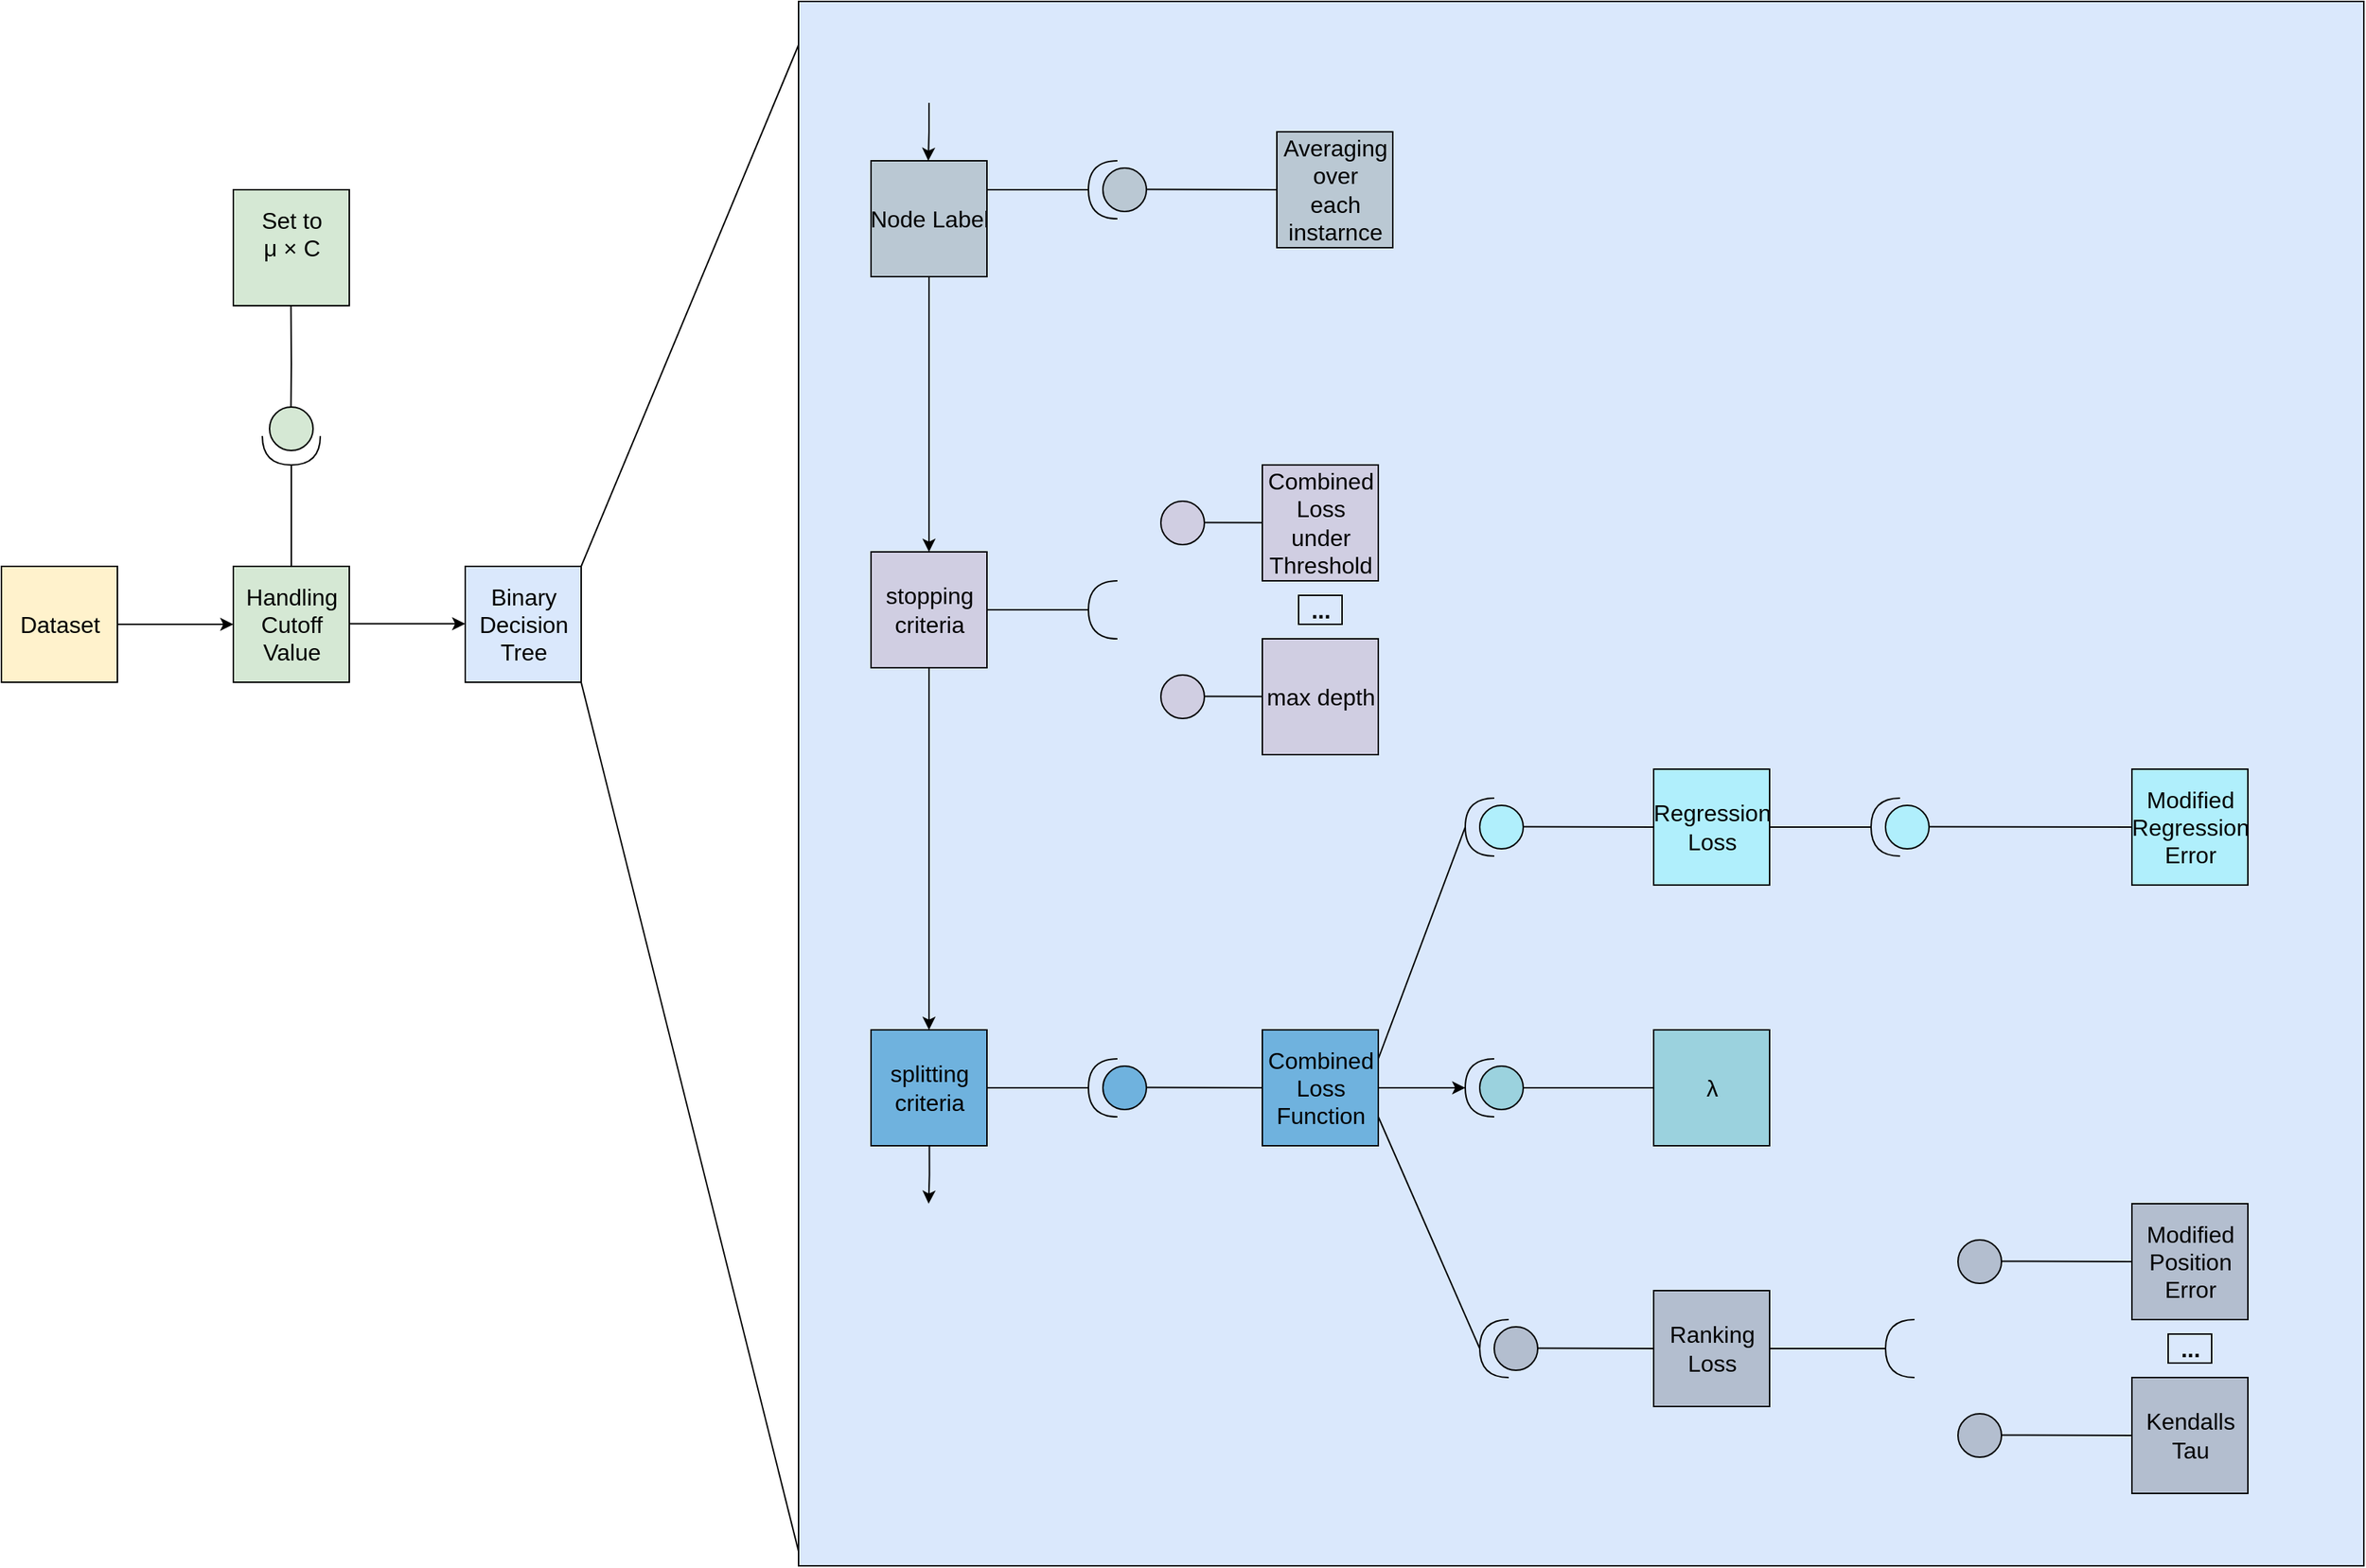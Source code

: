 <mxfile version="15.9.6" type="github">
  <diagram id="wFE0QG_FPsp0jaGvCLVb" name="Page-1">
    <mxGraphModel dx="1930" dy="1430" grid="1" gridSize="10" guides="1" tooltips="1" connect="1" arrows="1" fold="1" page="1" pageScale="1" pageWidth="850" pageHeight="1100" math="0" shadow="0">
      <root>
        <mxCell id="0" />
        <mxCell id="1" parent="0" />
        <mxCell id="tZ7djmpZorgxgHxO5tKS-135" value="" style="html=1;rounded=0;fontSize=16;fillColor=#dae8fc;strokeColor=#000000;" parent="1" vertex="1">
          <mxGeometry x="600" y="10" width="1080" height="1080" as="geometry" />
        </mxCell>
        <mxCell id="tZ7djmpZorgxgHxO5tKS-25" value="" style="edgeStyle=orthogonalEdgeStyle;rounded=0;orthogonalLoop=1;jettySize=auto;html=1;fontSize=16;strokeColor=#000000;" parent="1" source="tZ7djmpZorgxgHxO5tKS-6" target="tZ7djmpZorgxgHxO5tKS-11" edge="1">
          <mxGeometry relative="1" as="geometry" />
        </mxCell>
        <mxCell id="tZ7djmpZorgxgHxO5tKS-6" value="Dataset" style="html=1;rounded=0;rotation=0;fontSize=16;fillColor=#fff2cc;strokeColor=#000000;" parent="1" vertex="1">
          <mxGeometry x="50" y="400" width="80" height="80" as="geometry" />
        </mxCell>
        <mxCell id="tZ7djmpZorgxgHxO5tKS-11" value="Handling&lt;br style=&quot;font-size: 16px;&quot;&gt;Cutoff&lt;br style=&quot;font-size: 16px;&quot;&gt;Value" style="html=1;rounded=0;fontSize=16;fillColor=#d5e8d4;strokeColor=#000000;" parent="1" vertex="1">
          <mxGeometry x="210" y="400" width="80" height="80" as="geometry" />
        </mxCell>
        <mxCell id="tZ7djmpZorgxgHxO5tKS-31" value="Set to&lt;br style=&quot;font-size: 16px;&quot;&gt;μ&amp;nbsp;&lt;span style=&quot;font-size: 16px;&quot;&gt;× C&lt;br style=&quot;font-size: 16px;&quot;&gt;&lt;br style=&quot;font-size: 16px;&quot;&gt;&lt;/span&gt;" style="html=1;rounded=0;fontSize=16;fillColor=#d5e8d4;strokeColor=#000000;" parent="1" vertex="1">
          <mxGeometry x="210" y="140" width="80" height="80" as="geometry" />
        </mxCell>
        <mxCell id="tZ7djmpZorgxgHxO5tKS-32" value="" style="edgeStyle=orthogonalEdgeStyle;rounded=0;orthogonalLoop=1;jettySize=auto;html=1;fontSize=16;strokeColor=#000000;" parent="1" edge="1">
          <mxGeometry relative="1" as="geometry">
            <mxPoint x="290.0" y="439.66" as="sourcePoint" />
            <mxPoint x="370" y="439.66" as="targetPoint" />
          </mxGeometry>
        </mxCell>
        <mxCell id="tZ7djmpZorgxgHxO5tKS-33" value="Binary&lt;br style=&quot;font-size: 16px;&quot;&gt;Decision&lt;br style=&quot;font-size: 16px;&quot;&gt;Tree" style="html=1;rounded=0;fontSize=16;fillColor=#dae8fc;strokeColor=#000000;" parent="1" vertex="1">
          <mxGeometry x="370" y="400" width="80" height="80" as="geometry" />
        </mxCell>
        <mxCell id="tZ7djmpZorgxgHxO5tKS-34" value="" style="endArrow=none;html=1;rounded=0;entryX=1;entryY=0;entryDx=0;entryDy=0;fontSize=16;strokeColor=#000000;" parent="1" target="tZ7djmpZorgxgHxO5tKS-33" edge="1">
          <mxGeometry relative="1" as="geometry">
            <mxPoint x="600" y="40" as="sourcePoint" />
            <mxPoint x="259.76" y="300" as="targetPoint" />
          </mxGeometry>
        </mxCell>
        <mxCell id="tZ7djmpZorgxgHxO5tKS-35" value="" style="endArrow=none;html=1;rounded=0;fontSize=16;strokeColor=#000000;" parent="1" edge="1">
          <mxGeometry relative="1" as="geometry">
            <mxPoint x="450" y="480" as="sourcePoint" />
            <mxPoint x="600" y="1080" as="targetPoint" />
          </mxGeometry>
        </mxCell>
        <mxCell id="tZ7djmpZorgxgHxO5tKS-48" value="" style="edgeStyle=orthogonalEdgeStyle;rounded=0;orthogonalLoop=1;jettySize=auto;html=1;fontSize=16;strokeColor=#000000;" parent="1" source="tZ7djmpZorgxgHxO5tKS-36" target="tZ7djmpZorgxgHxO5tKS-47" edge="1">
          <mxGeometry relative="1" as="geometry" />
        </mxCell>
        <mxCell id="tZ7djmpZorgxgHxO5tKS-36" value="Node Label" style="html=1;rounded=0;fontSize=16;fillColor=#bac8d3;strokeColor=#000000;" parent="1" vertex="1">
          <mxGeometry x="650" y="120" width="80" height="80" as="geometry" />
        </mxCell>
        <mxCell id="tZ7djmpZorgxgHxO5tKS-29" value="" style="ellipse;fillColor=#bac8d3;strokeColor=#000000;fontSize=16;" parent="1" vertex="1">
          <mxGeometry x="810" y="125" width="30" height="30" as="geometry" />
        </mxCell>
        <mxCell id="tZ7djmpZorgxgHxO5tKS-30" value="" style="endArrow=none;html=1;rounded=0;entryX=0.5;entryY=0;entryDx=0;entryDy=0;fontSize=16;strokeColor=#000000;" parent="1" edge="1">
          <mxGeometry relative="1" as="geometry">
            <mxPoint x="930" y="140" as="sourcePoint" />
            <mxPoint x="840" y="139.76" as="targetPoint" />
          </mxGeometry>
        </mxCell>
        <mxCell id="tZ7djmpZorgxgHxO5tKS-46" value="Averaging&lt;br style=&quot;font-size: 16px;&quot;&gt;over&lt;br style=&quot;font-size: 16px;&quot;&gt;each&lt;br style=&quot;font-size: 16px;&quot;&gt;instarnce" style="html=1;rounded=0;fontSize=16;fillColor=#bac8d3;strokeColor=#000000;" parent="1" vertex="1">
          <mxGeometry x="930" y="100" width="80" height="80" as="geometry" />
        </mxCell>
        <mxCell id="tZ7djmpZorgxgHxO5tKS-44" value="" style="ellipse;fillColor=#d5e8d4;strokeColor=#000000;fontSize=16;" parent="1" vertex="1">
          <mxGeometry x="235" y="290" width="30" height="30" as="geometry" />
        </mxCell>
        <mxCell id="tZ7djmpZorgxgHxO5tKS-45" value="" style="endArrow=none;html=1;rounded=0;entryX=0.5;entryY=0;entryDx=0;entryDy=0;exitX=1;exitY=0.5;exitDx=0;exitDy=0;exitPerimeter=0;fontSize=16;strokeColor=#000000;" parent="1" edge="1">
          <mxGeometry relative="1" as="geometry">
            <mxPoint x="249.76" y="220" as="sourcePoint" />
            <mxPoint x="249.76" y="290" as="targetPoint" />
            <Array as="points">
              <mxPoint x="250" y="260" />
            </Array>
          </mxGeometry>
        </mxCell>
        <mxCell id="tZ7djmpZorgxgHxO5tKS-61" value="" style="edgeStyle=orthogonalEdgeStyle;rounded=0;orthogonalLoop=1;jettySize=auto;html=1;fontSize=16;strokeColor=#000000;" parent="1" source="tZ7djmpZorgxgHxO5tKS-47" target="tZ7djmpZorgxgHxO5tKS-60" edge="1">
          <mxGeometry relative="1" as="geometry" />
        </mxCell>
        <mxCell id="tZ7djmpZorgxgHxO5tKS-47" value="stopping&lt;br style=&quot;font-size: 16px;&quot;&gt;criteria" style="html=1;rounded=0;fontSize=16;fillColor=#d0cee2;strokeColor=#000000;" parent="1" vertex="1">
          <mxGeometry x="650" y="390" width="80" height="80" as="geometry" />
        </mxCell>
        <mxCell id="tZ7djmpZorgxgHxO5tKS-52" value="" style="ellipse;fillColor=#d0cee2;strokeColor=#000000;fontSize=16;" parent="1" vertex="1">
          <mxGeometry x="850" y="355" width="30" height="30" as="geometry" />
        </mxCell>
        <mxCell id="tZ7djmpZorgxgHxO5tKS-53" value="" style="endArrow=none;html=1;rounded=0;entryX=0.5;entryY=0;entryDx=0;entryDy=0;fontSize=16;strokeColor=#000000;" parent="1" edge="1">
          <mxGeometry relative="1" as="geometry">
            <mxPoint x="970" y="370" as="sourcePoint" />
            <mxPoint x="880" y="369.76" as="targetPoint" />
          </mxGeometry>
        </mxCell>
        <mxCell id="tZ7djmpZorgxgHxO5tKS-54" value="Combined&lt;br style=&quot;font-size: 16px;&quot;&gt;Loss&lt;br style=&quot;font-size: 16px;&quot;&gt;under&lt;br style=&quot;font-size: 16px;&quot;&gt;Threshold" style="html=1;rounded=0;fontSize=16;fillColor=#d0cee2;strokeColor=#000000;" parent="1" vertex="1">
          <mxGeometry x="920" y="330" width="80" height="80" as="geometry" />
        </mxCell>
        <mxCell id="tZ7djmpZorgxgHxO5tKS-56" value="" style="ellipse;fillColor=#d0cee2;strokeColor=#000000;fontSize=16;" parent="1" vertex="1">
          <mxGeometry x="850" y="475" width="30" height="30" as="geometry" />
        </mxCell>
        <mxCell id="tZ7djmpZorgxgHxO5tKS-57" value="" style="endArrow=none;html=1;rounded=0;entryX=0.5;entryY=0;entryDx=0;entryDy=0;fontSize=16;strokeColor=#000000;" parent="1" edge="1">
          <mxGeometry relative="1" as="geometry">
            <mxPoint x="970" y="490" as="sourcePoint" />
            <mxPoint x="880" y="489.76" as="targetPoint" />
          </mxGeometry>
        </mxCell>
        <mxCell id="tZ7djmpZorgxgHxO5tKS-58" value="max depth" style="html=1;rounded=0;fontSize=16;fillColor=#d0cee2;strokeColor=#000000;" parent="1" vertex="1">
          <mxGeometry x="920" y="450" width="80" height="80" as="geometry" />
        </mxCell>
        <mxCell id="tZ7djmpZorgxgHxO5tKS-59" value="&lt;font style=&quot;font-size: 16px&quot;&gt;&lt;b style=&quot;font-size: 16px;&quot;&gt;...&lt;/b&gt;&lt;/font&gt;" style="text;html=1;align=center;verticalAlign=middle;resizable=0;points=[];autosize=1;strokeColor=#000000;fillColor=none;fontSize=16;" parent="1" vertex="1">
          <mxGeometry x="945" y="420" width="30" height="20" as="geometry" />
        </mxCell>
        <mxCell id="tZ7djmpZorgxgHxO5tKS-60" value="splitting&lt;br style=&quot;font-size: 16px;&quot;&gt;criteria" style="html=1;rounded=0;fontSize=16;fillColor=#6FB2DE;strokeColor=#000000;" parent="1" vertex="1">
          <mxGeometry x="650" y="720" width="80" height="80" as="geometry" />
        </mxCell>
        <mxCell id="tZ7djmpZorgxgHxO5tKS-62" value="" style="shape=requiredInterface;html=1;verticalLabelPosition=bottom;sketch=0;rotation=90;direction=south;fontSize=16;strokeColor=#000000;" parent="1" vertex="1">
          <mxGeometry x="790" y="750" width="40" height="20" as="geometry" />
        </mxCell>
        <mxCell id="tZ7djmpZorgxgHxO5tKS-63" value="" style="endArrow=none;html=1;rounded=0;exitX=1;exitY=0.5;exitDx=0;exitDy=0;exitPerimeter=0;fontSize=16;strokeColor=#000000;" parent="1" source="tZ7djmpZorgxgHxO5tKS-62" edge="1">
          <mxGeometry relative="1" as="geometry">
            <mxPoint x="-40" y="340" as="sourcePoint" />
            <mxPoint x="730" y="760" as="targetPoint" />
          </mxGeometry>
        </mxCell>
        <mxCell id="tZ7djmpZorgxgHxO5tKS-64" value="" style="edgeStyle=orthogonalEdgeStyle;rounded=0;orthogonalLoop=1;jettySize=auto;html=1;fontSize=16;strokeColor=#000000;" parent="1" edge="1">
          <mxGeometry relative="1" as="geometry">
            <mxPoint x="690" y="80" as="sourcePoint" />
            <mxPoint x="689.5" y="120" as="targetPoint" />
            <Array as="points">
              <mxPoint x="690" y="100" />
            </Array>
          </mxGeometry>
        </mxCell>
        <mxCell id="tZ7djmpZorgxgHxO5tKS-65" value="" style="ellipse;fillColor=#6FB2DE;strokeColor=#000000;fontSize=16;" parent="1" vertex="1">
          <mxGeometry x="810" y="745" width="30" height="30" as="geometry" />
        </mxCell>
        <mxCell id="tZ7djmpZorgxgHxO5tKS-66" value="" style="endArrow=none;html=1;rounded=0;entryX=0.5;entryY=0;entryDx=0;entryDy=0;fontSize=16;strokeColor=#000000;" parent="1" edge="1">
          <mxGeometry relative="1" as="geometry">
            <mxPoint x="930" y="760" as="sourcePoint" />
            <mxPoint x="840" y="759.76" as="targetPoint" />
          </mxGeometry>
        </mxCell>
        <mxCell id="tZ7djmpZorgxgHxO5tKS-132" value="" style="edgeStyle=orthogonalEdgeStyle;rounded=0;orthogonalLoop=1;jettySize=auto;html=1;fontSize=16;strokeColor=#000000;" parent="1" source="tZ7djmpZorgxgHxO5tKS-67" target="tZ7djmpZorgxgHxO5tKS-81" edge="1">
          <mxGeometry relative="1" as="geometry" />
        </mxCell>
        <mxCell id="tZ7djmpZorgxgHxO5tKS-67" value="Combined&lt;br style=&quot;font-size: 16px;&quot;&gt;Loss&lt;br style=&quot;font-size: 16px;&quot;&gt;Function" style="html=1;rounded=0;fontSize=16;fillColor=#6FB2DE;strokeColor=#000000;" parent="1" vertex="1">
          <mxGeometry x="920" y="720" width="80" height="80" as="geometry" />
        </mxCell>
        <mxCell id="tZ7djmpZorgxgHxO5tKS-68" value="" style="shape=requiredInterface;html=1;verticalLabelPosition=bottom;sketch=0;rotation=90;direction=south;fontSize=16;strokeColor=#000000;" parent="1" vertex="1">
          <mxGeometry x="1050" y="570" width="40" height="20" as="geometry" />
        </mxCell>
        <mxCell id="tZ7djmpZorgxgHxO5tKS-69" value="" style="endArrow=none;html=1;rounded=0;exitX=1;exitY=0.5;exitDx=0;exitDy=0;exitPerimeter=0;entryX=1;entryY=0.25;entryDx=0;entryDy=0;fontSize=16;strokeColor=#000000;" parent="1" source="tZ7djmpZorgxgHxO5tKS-68" target="tZ7djmpZorgxgHxO5tKS-67" edge="1">
          <mxGeometry relative="1" as="geometry">
            <mxPoint x="230" y="200" as="sourcePoint" />
            <mxPoint x="1000" y="620" as="targetPoint" />
          </mxGeometry>
        </mxCell>
        <mxCell id="tZ7djmpZorgxgHxO5tKS-70" value="" style="shape=requiredInterface;html=1;verticalLabelPosition=bottom;sketch=0;rotation=90;direction=south;fontSize=16;strokeColor=#000000;" parent="1" vertex="1">
          <mxGeometry x="1060" y="930" width="40" height="20" as="geometry" />
        </mxCell>
        <mxCell id="tZ7djmpZorgxgHxO5tKS-71" value="" style="endArrow=none;html=1;rounded=0;exitX=1;exitY=0.5;exitDx=0;exitDy=0;exitPerimeter=0;entryX=1;entryY=0.75;entryDx=0;entryDy=0;fontSize=16;strokeColor=#000000;" parent="1" source="tZ7djmpZorgxgHxO5tKS-70" target="tZ7djmpZorgxgHxO5tKS-67" edge="1">
          <mxGeometry relative="1" as="geometry">
            <mxPoint x="255" y="500" as="sourcePoint" />
            <mxPoint x="1010" y="900" as="targetPoint" />
          </mxGeometry>
        </mxCell>
        <mxCell id="tZ7djmpZorgxgHxO5tKS-72" value="" style="ellipse;fillColor=#B0EFFC;strokeColor=#000000;fontSize=16;" parent="1" vertex="1">
          <mxGeometry x="1070" y="565" width="30" height="30" as="geometry" />
        </mxCell>
        <mxCell id="tZ7djmpZorgxgHxO5tKS-73" value="" style="endArrow=none;html=1;rounded=0;entryX=0.5;entryY=0;entryDx=0;entryDy=0;fontSize=16;strokeColor=#000000;" parent="1" edge="1">
          <mxGeometry relative="1" as="geometry">
            <mxPoint x="1190" y="580" as="sourcePoint" />
            <mxPoint x="1100" y="579.76" as="targetPoint" />
          </mxGeometry>
        </mxCell>
        <mxCell id="tZ7djmpZorgxgHxO5tKS-74" value="Regression&lt;br style=&quot;font-size: 16px;&quot;&gt;Loss" style="html=1;rounded=0;fontSize=16;fillColor=#B0EFFC;strokeColor=#000000;" parent="1" vertex="1">
          <mxGeometry x="1190" y="540" width="80" height="80" as="geometry" />
        </mxCell>
        <mxCell id="tZ7djmpZorgxgHxO5tKS-75" value="" style="ellipse;fillColor=#B3BECF;strokeColor=#000000;fontSize=16;" parent="1" vertex="1">
          <mxGeometry x="1080" y="925" width="30" height="30" as="geometry" />
        </mxCell>
        <mxCell id="tZ7djmpZorgxgHxO5tKS-76" value="" style="endArrow=none;html=1;rounded=0;entryX=0.5;entryY=0;entryDx=0;entryDy=0;fontSize=16;strokeColor=#000000;" parent="1" edge="1">
          <mxGeometry relative="1" as="geometry">
            <mxPoint x="1200" y="940" as="sourcePoint" />
            <mxPoint x="1110" y="939.76" as="targetPoint" />
          </mxGeometry>
        </mxCell>
        <mxCell id="tZ7djmpZorgxgHxO5tKS-77" value="Ranking&lt;br style=&quot;font-size: 16px;&quot;&gt;Loss" style="html=1;rounded=0;fontSize=16;fillColor=#B3BECF;strokeColor=#000000;" parent="1" vertex="1">
          <mxGeometry x="1190" y="900" width="80" height="80" as="geometry" />
        </mxCell>
        <mxCell id="tZ7djmpZorgxgHxO5tKS-78" value="" style="ellipse;fillColor=#9BD2DE;strokeColor=#000000;fontSize=16;" parent="1" vertex="1">
          <mxGeometry x="1070" y="745" width="30" height="30" as="geometry" />
        </mxCell>
        <mxCell id="tZ7djmpZorgxgHxO5tKS-79" value="" style="endArrow=none;html=1;rounded=0;exitX=0;exitY=0.5;exitDx=0;exitDy=0;fontSize=16;strokeColor=#000000;" parent="1" source="tZ7djmpZorgxgHxO5tKS-80" edge="1">
          <mxGeometry relative="1" as="geometry">
            <mxPoint x="1170.0" y="760" as="sourcePoint" />
            <mxPoint x="1100" y="760" as="targetPoint" />
          </mxGeometry>
        </mxCell>
        <mxCell id="tZ7djmpZorgxgHxO5tKS-80" value="&lt;font style=&quot;font-size: 16px;&quot;&gt;λ&lt;/font&gt;" style="html=1;rounded=0;fontSize=16;fillColor=#9BD2DE;strokeColor=#000000;" parent="1" vertex="1">
          <mxGeometry x="1190" y="720" width="80" height="80" as="geometry" />
        </mxCell>
        <mxCell id="tZ7djmpZorgxgHxO5tKS-81" value="" style="shape=requiredInterface;html=1;verticalLabelPosition=bottom;sketch=0;rotation=90;direction=south;fontSize=16;strokeColor=#000000;" parent="1" vertex="1">
          <mxGeometry x="1050" y="750" width="40" height="20" as="geometry" />
        </mxCell>
        <mxCell id="tZ7djmpZorgxgHxO5tKS-82" value="" style="endArrow=none;html=1;rounded=0;exitX=1;exitY=0.5;exitDx=0;exitDy=0;exitPerimeter=0;fontSize=16;strokeColor=#000000;" parent="1" source="tZ7djmpZorgxgHxO5tKS-81" edge="1">
          <mxGeometry relative="1" as="geometry">
            <mxPoint x="280" y="305" as="sourcePoint" />
            <mxPoint x="1010" y="760" as="targetPoint" />
          </mxGeometry>
        </mxCell>
        <mxCell id="tZ7djmpZorgxgHxO5tKS-114" value="" style="ellipse;fillColor=#B0EFFC;strokeColor=#000000;fontSize=16;" parent="1" vertex="1">
          <mxGeometry x="1350" y="565" width="30" height="30" as="geometry" />
        </mxCell>
        <mxCell id="tZ7djmpZorgxgHxO5tKS-115" value="" style="endArrow=none;html=1;rounded=0;entryX=0.5;entryY=0;entryDx=0;entryDy=0;exitX=0;exitY=0.5;exitDx=0;exitDy=0;fontSize=16;strokeColor=#000000;" parent="1" source="tZ7djmpZorgxgHxO5tKS-116" edge="1">
          <mxGeometry relative="1" as="geometry">
            <mxPoint x="1470" y="580" as="sourcePoint" />
            <mxPoint x="1380" y="579.76" as="targetPoint" />
          </mxGeometry>
        </mxCell>
        <mxCell id="tZ7djmpZorgxgHxO5tKS-116" value="Modified&lt;br style=&quot;font-size: 16px;&quot;&gt;Regression&lt;br style=&quot;font-size: 16px;&quot;&gt;Error" style="html=1;rounded=0;fontSize=16;fillColor=#B0EFFC;strokeColor=#000000;" parent="1" vertex="1">
          <mxGeometry x="1520" y="540" width="80" height="80" as="geometry" />
        </mxCell>
        <mxCell id="tZ7djmpZorgxgHxO5tKS-123" value="" style="ellipse;fillColor=#B3BECF;strokeColor=#000000;fontSize=16;" parent="1" vertex="1">
          <mxGeometry x="1400" y="865" width="30" height="30" as="geometry" />
        </mxCell>
        <mxCell id="tZ7djmpZorgxgHxO5tKS-124" value="" style="endArrow=none;html=1;rounded=0;entryX=0.5;entryY=0;entryDx=0;entryDy=0;fontSize=16;strokeColor=#000000;" parent="1" edge="1">
          <mxGeometry relative="1" as="geometry">
            <mxPoint x="1520" y="880" as="sourcePoint" />
            <mxPoint x="1430" y="879.76" as="targetPoint" />
          </mxGeometry>
        </mxCell>
        <mxCell id="tZ7djmpZorgxgHxO5tKS-125" value="Modified&lt;br style=&quot;font-size: 16px;&quot;&gt;Position&lt;br style=&quot;font-size: 16px;&quot;&gt;Error" style="html=1;rounded=0;fontSize=16;fillColor=#B3BECF;strokeColor=#000000;" parent="1" vertex="1">
          <mxGeometry x="1520" y="840" width="80" height="80" as="geometry" />
        </mxCell>
        <mxCell id="tZ7djmpZorgxgHxO5tKS-126" value="" style="ellipse;fillColor=#B3BECF;strokeColor=#000000;fontSize=16;" parent="1" vertex="1">
          <mxGeometry x="1400" y="985" width="30" height="30" as="geometry" />
        </mxCell>
        <mxCell id="tZ7djmpZorgxgHxO5tKS-127" value="" style="endArrow=none;html=1;rounded=0;entryX=0.5;entryY=0;entryDx=0;entryDy=0;fontSize=16;strokeColor=#000000;" parent="1" edge="1">
          <mxGeometry relative="1" as="geometry">
            <mxPoint x="1520" y="1000" as="sourcePoint" />
            <mxPoint x="1430" y="999.76" as="targetPoint" />
          </mxGeometry>
        </mxCell>
        <mxCell id="tZ7djmpZorgxgHxO5tKS-128" value="Kendalls&lt;br style=&quot;font-size: 16px;&quot;&gt;Tau" style="html=1;rounded=0;fontSize=16;fillColor=#B3BECF;strokeColor=#000000;" parent="1" vertex="1">
          <mxGeometry x="1520" y="960" width="80" height="80" as="geometry" />
        </mxCell>
        <mxCell id="tZ7djmpZorgxgHxO5tKS-130" value="&lt;font style=&quot;font-size: 16px&quot;&gt;&lt;b style=&quot;font-size: 16px;&quot;&gt;...&lt;/b&gt;&lt;/font&gt;" style="text;html=1;align=center;verticalAlign=middle;resizable=0;points=[];autosize=1;strokeColor=#000000;fillColor=none;fontSize=16;" parent="1" vertex="1">
          <mxGeometry x="1545" y="930" width="30" height="20" as="geometry" />
        </mxCell>
        <mxCell id="tZ7djmpZorgxgHxO5tKS-131" value="" style="edgeStyle=orthogonalEdgeStyle;rounded=0;orthogonalLoop=1;jettySize=auto;html=1;fontSize=16;strokeColor=#000000;" parent="1" edge="1">
          <mxGeometry relative="1" as="geometry">
            <mxPoint x="690.25" y="800" as="sourcePoint" />
            <mxPoint x="689.75" y="840" as="targetPoint" />
            <Array as="points">
              <mxPoint x="690.25" y="820" />
            </Array>
          </mxGeometry>
        </mxCell>
        <mxCell id="tZ7djmpZorgxgHxO5tKS-122" value="" style="endArrow=none;html=1;rounded=0;exitX=1;exitY=0.5;exitDx=0;exitDy=0;exitPerimeter=0;fontSize=16;entryX=1;entryY=0.5;entryDx=0;entryDy=0;strokeColor=#000000;" parent="1" source="tZ7djmpZorgxgHxO5tKS-121" edge="1" target="tZ7djmpZorgxgHxO5tKS-77">
          <mxGeometry relative="1" as="geometry">
            <mxPoint x="1330" y="810" as="sourcePoint" />
            <mxPoint x="1280" y="940" as="targetPoint" />
          </mxGeometry>
        </mxCell>
        <mxCell id="tZ7djmpZorgxgHxO5tKS-39" value="" style="shape=requiredInterface;html=1;verticalLabelPosition=bottom;sketch=0;rotation=90;direction=south;fontSize=16;strokeColor=#000000;" parent="1" vertex="1">
          <mxGeometry x="790" y="130" width="40" height="20" as="geometry" />
        </mxCell>
        <mxCell id="tZ7djmpZorgxgHxO5tKS-40" value="" style="endArrow=none;html=1;rounded=0;exitX=1;exitY=0.5;exitDx=0;exitDy=0;exitPerimeter=0;fontSize=16;strokeColor=#000000;" parent="1" source="tZ7djmpZorgxgHxO5tKS-39" edge="1">
          <mxGeometry relative="1" as="geometry">
            <mxPoint x="780" y="10" as="sourcePoint" />
            <mxPoint x="730" y="140" as="targetPoint" />
          </mxGeometry>
        </mxCell>
        <mxCell id="tZ7djmpZorgxgHxO5tKS-50" value="" style="shape=requiredInterface;html=1;verticalLabelPosition=bottom;sketch=0;rotation=90;direction=south;fontSize=16;strokeColor=#000000;" parent="1" vertex="1">
          <mxGeometry x="790" y="420" width="40" height="20" as="geometry" />
        </mxCell>
        <mxCell id="tZ7djmpZorgxgHxO5tKS-51" value="" style="endArrow=none;html=1;rounded=0;exitX=1;exitY=0.5;exitDx=0;exitDy=0;exitPerimeter=0;fontSize=16;strokeColor=#000000;" parent="1" source="tZ7djmpZorgxgHxO5tKS-50" edge="1">
          <mxGeometry relative="1" as="geometry">
            <mxPoint x="780" y="300" as="sourcePoint" />
            <mxPoint x="730" y="430" as="targetPoint" />
          </mxGeometry>
        </mxCell>
        <mxCell id="tZ7djmpZorgxgHxO5tKS-112" value="" style="shape=requiredInterface;html=1;verticalLabelPosition=bottom;sketch=0;rotation=90;direction=south;fontSize=16;strokeColor=#000000;" parent="1" vertex="1">
          <mxGeometry x="1330" y="570" width="40" height="20" as="geometry" />
        </mxCell>
        <mxCell id="tZ7djmpZorgxgHxO5tKS-113" value="" style="endArrow=none;html=1;rounded=0;exitX=1;exitY=0.5;exitDx=0;exitDy=0;exitPerimeter=0;fontSize=16;strokeColor=#000000;" parent="1" source="tZ7djmpZorgxgHxO5tKS-112" edge="1">
          <mxGeometry relative="1" as="geometry">
            <mxPoint x="1320" y="450" as="sourcePoint" />
            <mxPoint x="1270" y="580" as="targetPoint" />
          </mxGeometry>
        </mxCell>
        <mxCell id="tZ7djmpZorgxgHxO5tKS-121" value="" style="shape=requiredInterface;html=1;verticalLabelPosition=bottom;sketch=0;rotation=90;direction=south;fontSize=16;strokeColor=#000000;" parent="1" vertex="1">
          <mxGeometry x="1340" y="930" width="40" height="20" as="geometry" />
        </mxCell>
        <mxCell id="tZ7djmpZorgxgHxO5tKS-22" value="" style="shape=requiredInterface;html=1;verticalLabelPosition=bottom;sketch=0;rotation=0;direction=south;fontSize=16;strokeColor=#000000;" parent="1" vertex="1">
          <mxGeometry x="230" y="310" width="40" height="20" as="geometry" />
        </mxCell>
        <mxCell id="tZ7djmpZorgxgHxO5tKS-24" value="" style="endArrow=none;html=1;rounded=0;entryX=0.5;entryY=0;entryDx=0;entryDy=0;exitX=1;exitY=0.5;exitDx=0;exitDy=0;exitPerimeter=0;fontSize=16;strokeColor=#000000;" parent="1" source="tZ7djmpZorgxgHxO5tKS-22" target="tZ7djmpZorgxgHxO5tKS-11" edge="1">
          <mxGeometry relative="1" as="geometry">
            <mxPoint x="120" y="350" as="sourcePoint" />
            <mxPoint x="280" y="350" as="targetPoint" />
          </mxGeometry>
        </mxCell>
      </root>
    </mxGraphModel>
  </diagram>
</mxfile>
